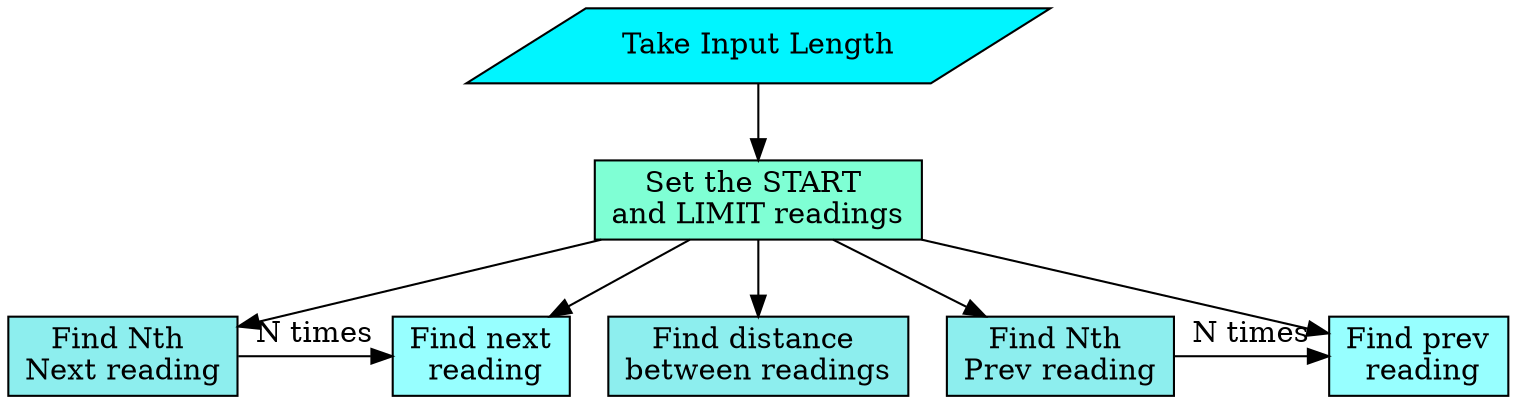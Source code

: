 strict digraph odometerflow{
	node [shape=box color=black style=filled]
	// "Start" [shape = circle fillcolor=antiquewhite]
	// "Stop" [shape = circle fillcolor=antiquewhite]
	"Take Input Length" [shape=parallelogram fillcolor=turquoise1]
	startlimit [label = "Set the START \nand LIMIT readings" fillcolor=aquamarine1]
	nthnext [label = "Find Nth \nNext reading" fillcolor=darkslategray2]
	next [label = "Find next\n reading" fillcolor=darkslategray1]
	dist [label = "Find distance \nbetween readings" fillcolor=darkslategray2]
	prev [label = "Find prev\n reading" fillcolor=darkslategray1]
	nthprev [label = "Find Nth \nPrev reading" fillcolor=darkslategray2]

	{rank = same; next; nthnext;}
	{rank = same; prev; nthprev;}

	"Take Input Length" -> startlimit
	startlimit ->  nthnext
	startlimit ->  next
	startlimit ->  dist 
	startlimit -> prev
	startlimit -> nthprev 

    nthnext -> next [label="N times"]
	nthprev -> prev [label="N times"]

	// nthprev -> "Stop"
	// nthnext -> "Stop"
	// next -> "Stop"
	// dist -> "Stop"
	// prev -> "Stop"
}